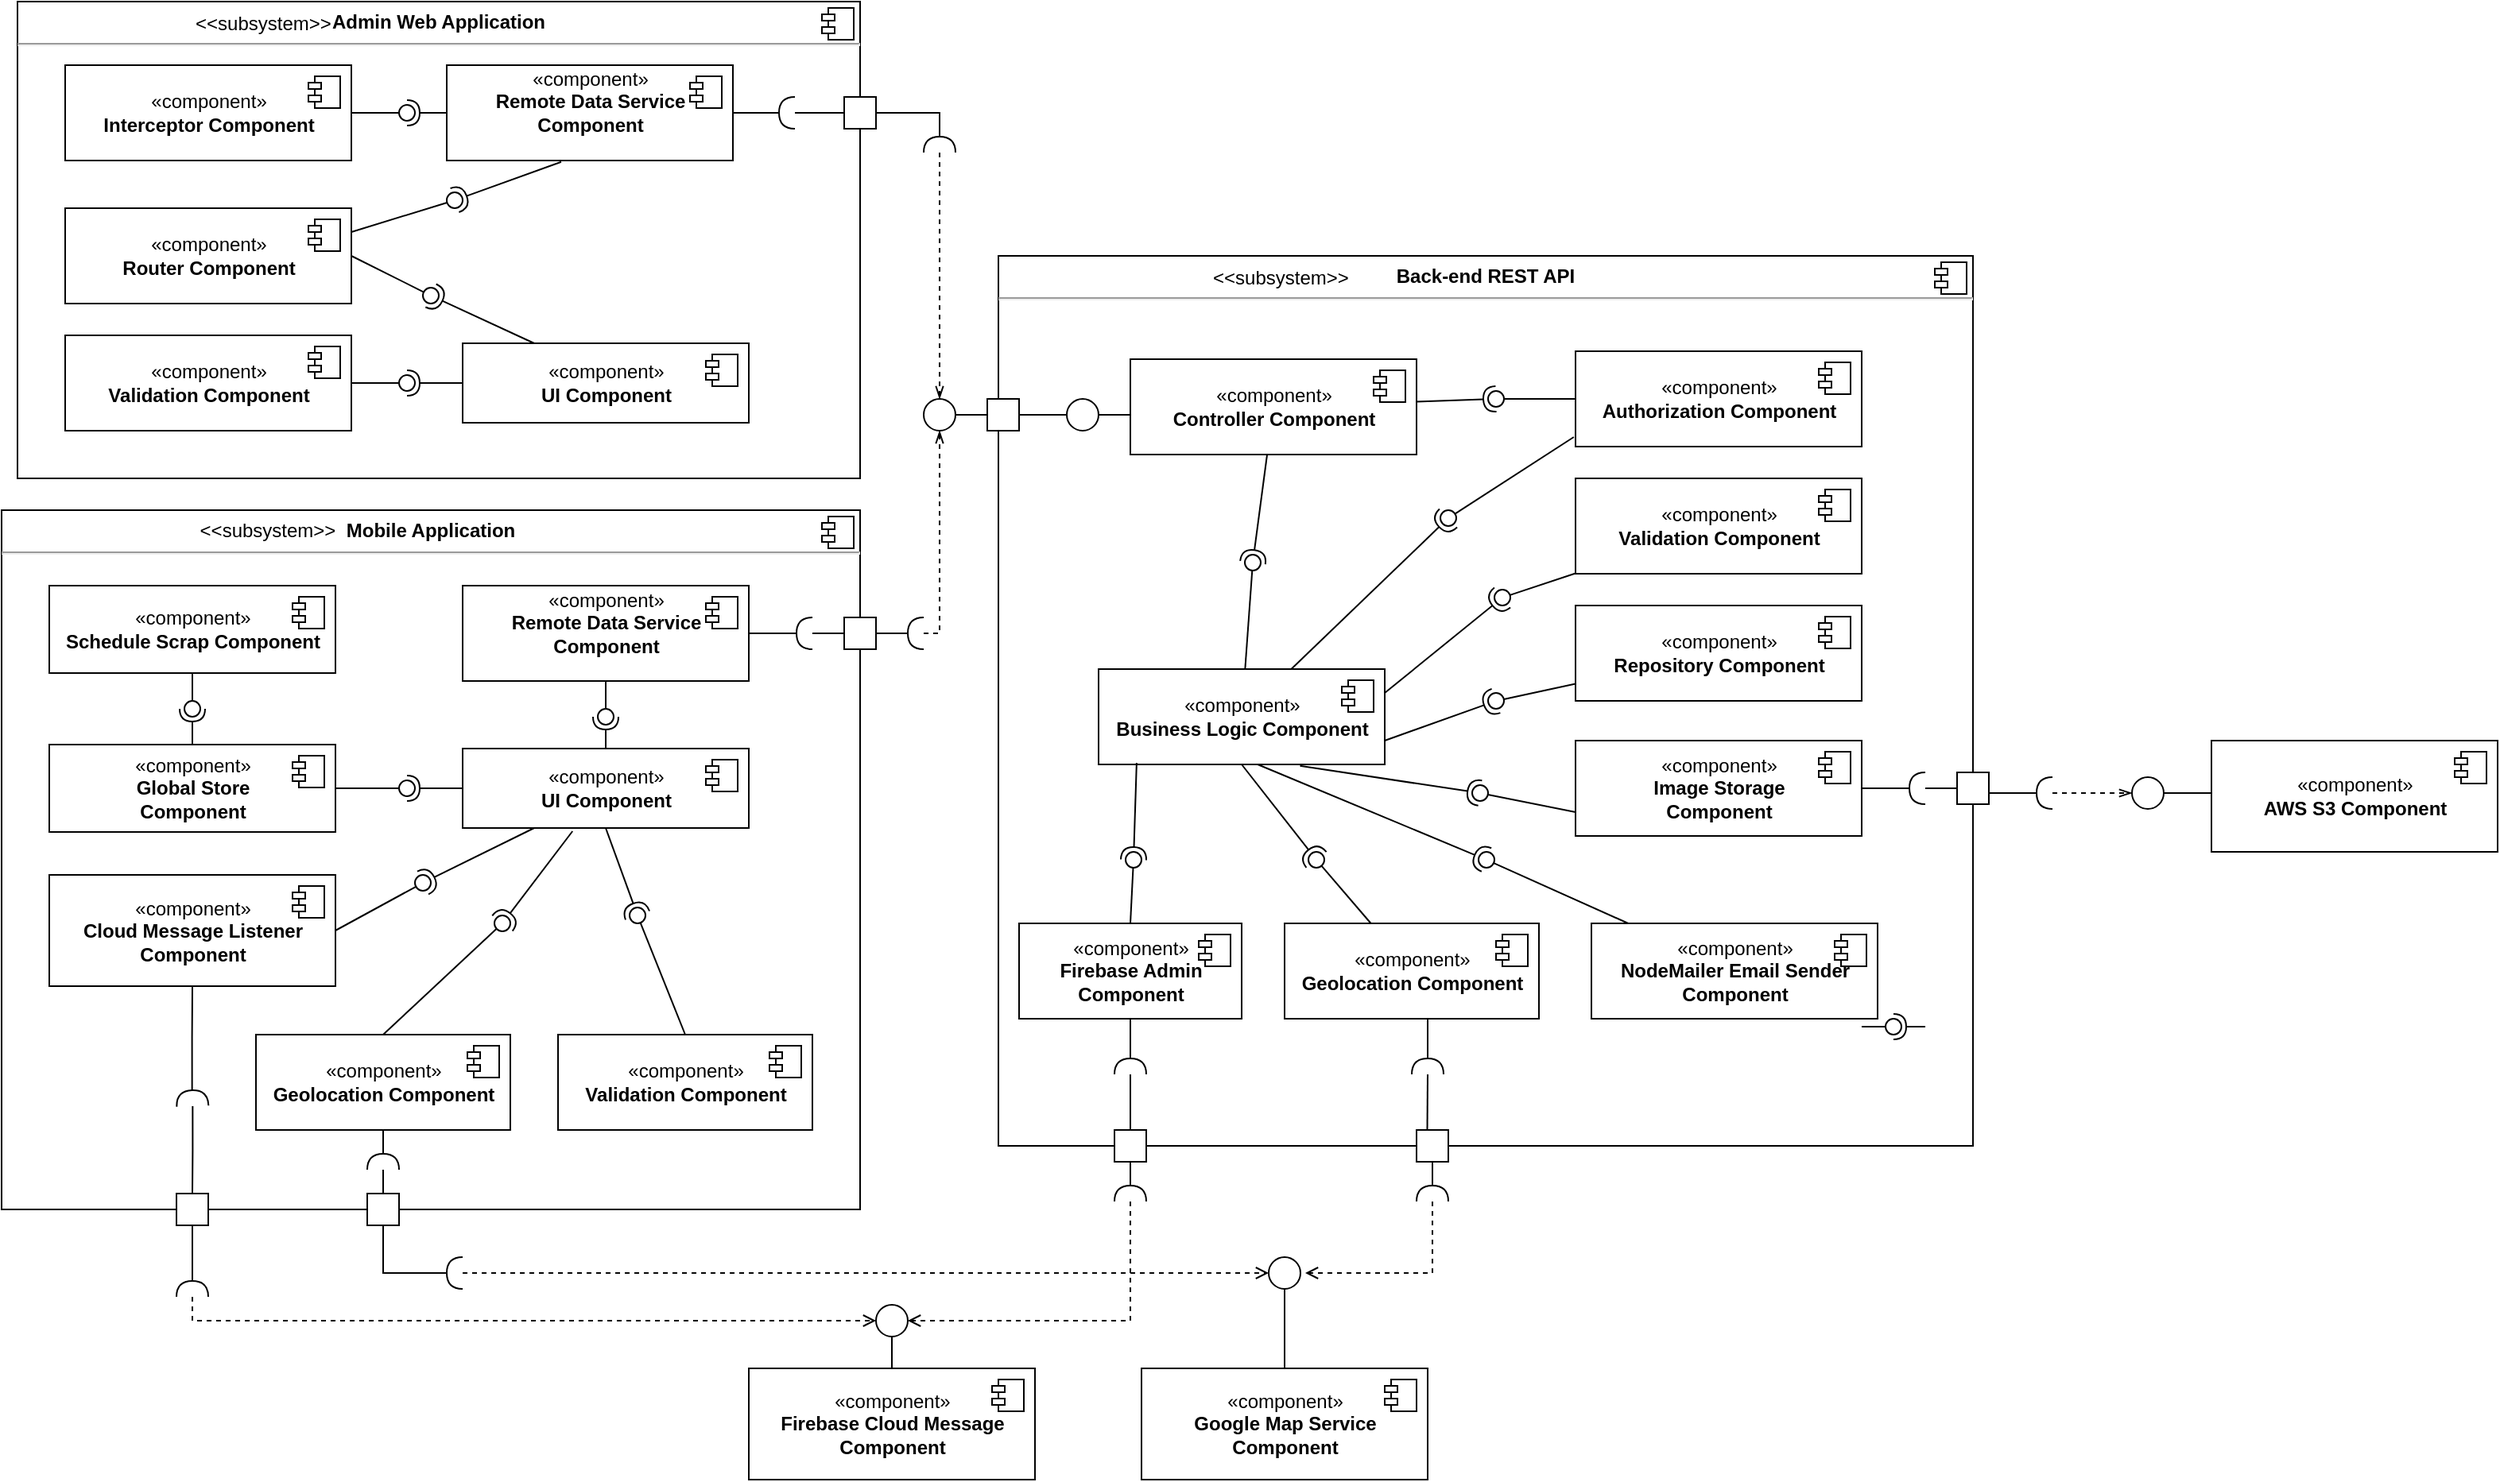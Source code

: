 <mxfile version="13.0.1" type="device"><diagram name="Page-1" id="e7e014a7-5840-1c2e-5031-d8a46d1fe8dd"><mxGraphModel dx="1038" dy="553" grid="1" gridSize="10" guides="1" tooltips="1" connect="1" arrows="1" fold="1" page="1" pageScale="1" pageWidth="1654" pageHeight="1169" background="#ffffff" math="0" shadow="0"><root><mxCell id="0"/><mxCell id="1" parent="0"/><mxCell id="vD7Bsv8tVk8NhOkw5Lju-210" value="&lt;p style=&quot;margin: 0px ; margin-top: 6px ; text-align: center&quot;&gt;&lt;b&gt;Back-end REST API&lt;/b&gt;&lt;br&gt;&lt;/p&gt;&lt;hr&gt;" style="align=left;overflow=fill;html=1;dropTarget=0;fillColor=#ffffff;gradientColor=none;" parent="1" vertex="1"><mxGeometry x="647" y="160" width="613" height="560" as="geometry"/></mxCell><mxCell id="vD7Bsv8tVk8NhOkw5Lju-211" value="" style="shape=component;jettyWidth=8;jettyHeight=4;" parent="vD7Bsv8tVk8NhOkw5Lju-210" vertex="1"><mxGeometry x="1" width="20" height="20" relative="1" as="geometry"><mxPoint x="-24" y="4" as="offset"/></mxGeometry></mxCell><mxCell id="66DuaU19Fk_zL078yMDg-50" value="&lt;p style=&quot;margin: 0px ; margin-top: 6px ; text-align: center&quot;&gt;&lt;b&gt;Mobile Application&lt;br&gt;&lt;/b&gt;&lt;/p&gt;&lt;hr&gt;&lt;p style=&quot;margin: 0px ; margin-left: 8px&quot;&gt;&lt;br&gt;&lt;/p&gt;" style="align=left;overflow=fill;html=1;dropTarget=0;" parent="1" vertex="1"><mxGeometry x="20" y="320" width="540" height="440" as="geometry"/></mxCell><mxCell id="66DuaU19Fk_zL078yMDg-51" value="" style="shape=component;jettyWidth=8;jettyHeight=4;" parent="66DuaU19Fk_zL078yMDg-50" vertex="1"><mxGeometry x="1" width="20" height="20" relative="1" as="geometry"><mxPoint x="-24" y="4" as="offset"/></mxGeometry></mxCell><mxCell id="66DuaU19Fk_zL078yMDg-58" value="&lt;p style=&quot;margin: 0px ; margin-top: 6px ; text-align: center&quot;&gt;&lt;b&gt;Admin Web Application&lt;/b&gt;&lt;br&gt;&lt;/p&gt;&lt;hr&gt;&lt;p style=&quot;margin: 0px ; margin-left: 8px&quot;&gt;&lt;br&gt;&lt;/p&gt;" style="align=left;overflow=fill;html=1;dropTarget=0;" parent="1" vertex="1"><mxGeometry x="30" width="530" height="300" as="geometry"/></mxCell><mxCell id="66DuaU19Fk_zL078yMDg-59" value="" style="shape=component;jettyWidth=8;jettyHeight=4;" parent="66DuaU19Fk_zL078yMDg-58" vertex="1"><mxGeometry x="1" width="20" height="20" relative="1" as="geometry"><mxPoint x="-24" y="4" as="offset"/></mxGeometry></mxCell><mxCell id="Nfz9Ye3wE-73OPTYJ1pj-76" style="edgeStyle=orthogonalEdgeStyle;rounded=0;orthogonalLoop=1;jettySize=auto;html=1;exitX=0.5;exitY=1;exitDx=0;exitDy=0;endArrow=none;endFill=0;" parent="1" edge="1"><mxGeometry relative="1" as="geometry"><mxPoint x="400" y="495" as="sourcePoint"/><mxPoint x="400" y="495" as="targetPoint"/></mxGeometry></mxCell><mxCell id="vD7Bsv8tVk8NhOkw5Lju-100" style="edgeStyle=orthogonalEdgeStyle;rounded=0;orthogonalLoop=1;jettySize=auto;html=1;exitX=1;exitY=0.5;exitDx=0;exitDy=0;entryX=1;entryY=0.5;entryDx=0;entryDy=0;entryPerimeter=0;startArrow=none;startFill=0;endArrow=none;endFill=0;" parent="1" source="vD7Bsv8tVk8NhOkw5Lju-1" target="vD7Bsv8tVk8NhOkw5Lju-99" edge="1"><mxGeometry relative="1" as="geometry"/></mxCell><mxCell id="vD7Bsv8tVk8NhOkw5Lju-1" value="«component»&lt;br&gt;&lt;div&gt;&lt;b&gt;Remote Data Service &lt;br&gt;&lt;/b&gt;&lt;/div&gt;&lt;div&gt;&lt;b&gt;Component&lt;/b&gt;&lt;/div&gt;&lt;div&gt;&lt;b&gt;&lt;br&gt;&lt;/b&gt;&lt;/div&gt;" style="html=1;dropTarget=0;" parent="1" vertex="1"><mxGeometry x="310" y="367.5" width="180" height="60" as="geometry"/></mxCell><mxCell id="vD7Bsv8tVk8NhOkw5Lju-2" value="" style="shape=component;jettyWidth=8;jettyHeight=4;" parent="vD7Bsv8tVk8NhOkw5Lju-1" vertex="1"><mxGeometry x="1" width="20" height="20" relative="1" as="geometry"><mxPoint x="-27" y="7" as="offset"/></mxGeometry></mxCell><mxCell id="vD7Bsv8tVk8NhOkw5Lju-3" value="«component»&lt;br&gt;&lt;b&gt;Validation Component&lt;br&gt;&lt;/b&gt;" style="html=1;dropTarget=0;" parent="1" vertex="1"><mxGeometry x="370" y="650" width="160" height="60" as="geometry"/></mxCell><mxCell id="vD7Bsv8tVk8NhOkw5Lju-4" value="" style="shape=component;jettyWidth=8;jettyHeight=4;" parent="vD7Bsv8tVk8NhOkw5Lju-3" vertex="1"><mxGeometry x="1" width="20" height="20" relative="1" as="geometry"><mxPoint x="-27" y="7" as="offset"/></mxGeometry></mxCell><mxCell id="vD7Bsv8tVk8NhOkw5Lju-5" value="«component»&lt;br&gt;&lt;b&gt;UI Component&lt;br&gt;&lt;/b&gt;" style="html=1;dropTarget=0;" parent="1" vertex="1"><mxGeometry x="310" y="470" width="180" height="50" as="geometry"/></mxCell><mxCell id="vD7Bsv8tVk8NhOkw5Lju-6" value="" style="shape=component;jettyWidth=8;jettyHeight=4;" parent="vD7Bsv8tVk8NhOkw5Lju-5" vertex="1"><mxGeometry x="1" width="20" height="20" relative="1" as="geometry"><mxPoint x="-27" y="7" as="offset"/></mxGeometry></mxCell><mxCell id="vD7Bsv8tVk8NhOkw5Lju-7" value="«component»&lt;br&gt;&lt;div&gt;&lt;b&gt;Google Map Service&lt;/b&gt;&lt;/div&gt;&lt;div&gt;&lt;b&gt;Component&lt;br&gt;&lt;/b&gt;&lt;/div&gt;" style="html=1;dropTarget=0;" parent="1" vertex="1"><mxGeometry x="737" y="860" width="180" height="70" as="geometry"/></mxCell><mxCell id="vD7Bsv8tVk8NhOkw5Lju-8" value="" style="shape=component;jettyWidth=8;jettyHeight=4;" parent="vD7Bsv8tVk8NhOkw5Lju-7" vertex="1"><mxGeometry x="1" width="20" height="20" relative="1" as="geometry"><mxPoint x="-27" y="7" as="offset"/></mxGeometry></mxCell><mxCell id="vD7Bsv8tVk8NhOkw5Lju-9" value="«component»&lt;br&gt;&lt;div&gt;&lt;b&gt;Firebase Cloud Message&lt;/b&gt;&lt;/div&gt;&lt;div&gt;&lt;b&gt;Component&lt;br&gt;&lt;/b&gt;&lt;/div&gt;" style="html=1;dropTarget=0;" parent="1" vertex="1"><mxGeometry x="490" y="860" width="180" height="70" as="geometry"/></mxCell><mxCell id="vD7Bsv8tVk8NhOkw5Lju-10" value="" style="shape=component;jettyWidth=8;jettyHeight=4;" parent="vD7Bsv8tVk8NhOkw5Lju-9" vertex="1"><mxGeometry x="1" width="20" height="20" relative="1" as="geometry"><mxPoint x="-27" y="7" as="offset"/></mxGeometry></mxCell><mxCell id="vD7Bsv8tVk8NhOkw5Lju-11" value="«component»&lt;br&gt;&lt;div&gt;&lt;b&gt;Schedule Scrap Component&lt;/b&gt;&lt;/div&gt;" style="html=1;dropTarget=0;" parent="1" vertex="1"><mxGeometry x="50" y="367.5" width="180" height="55" as="geometry"/></mxCell><mxCell id="vD7Bsv8tVk8NhOkw5Lju-12" value="" style="shape=component;jettyWidth=8;jettyHeight=4;" parent="vD7Bsv8tVk8NhOkw5Lju-11" vertex="1"><mxGeometry x="1" width="20" height="20" relative="1" as="geometry"><mxPoint x="-27" y="7" as="offset"/></mxGeometry></mxCell><mxCell id="vD7Bsv8tVk8NhOkw5Lju-13" value="«component»&lt;br&gt;&lt;b&gt;AWS S3 Component&lt;br&gt;&lt;/b&gt;" style="html=1;dropTarget=0;" parent="1" vertex="1"><mxGeometry x="1410" y="465" width="180" height="70" as="geometry"/></mxCell><mxCell id="vD7Bsv8tVk8NhOkw5Lju-14" value="" style="shape=component;jettyWidth=8;jettyHeight=4;" parent="vD7Bsv8tVk8NhOkw5Lju-13" vertex="1"><mxGeometry x="1" width="20" height="20" relative="1" as="geometry"><mxPoint x="-27" y="7" as="offset"/></mxGeometry></mxCell><mxCell id="vD7Bsv8tVk8NhOkw5Lju-15" value="«component»&lt;br&gt;&lt;div&gt;&lt;b&gt;Cloud Message Listener &lt;br&gt;&lt;/b&gt;&lt;/div&gt;&lt;div&gt;&lt;b&gt;Component&lt;br&gt;&lt;/b&gt;&lt;/div&gt;" style="html=1;dropTarget=0;" parent="1" vertex="1"><mxGeometry x="50" y="549.5" width="180" height="70" as="geometry"/></mxCell><mxCell id="vD7Bsv8tVk8NhOkw5Lju-16" value="" style="shape=component;jettyWidth=8;jettyHeight=4;" parent="vD7Bsv8tVk8NhOkw5Lju-15" vertex="1"><mxGeometry x="1" width="20" height="20" relative="1" as="geometry"><mxPoint x="-27" y="7" as="offset"/></mxGeometry></mxCell><mxCell id="vD7Bsv8tVk8NhOkw5Lju-17" value="«component»&lt;br&gt;&lt;div&gt;&lt;b&gt;UI Component&lt;/b&gt;&lt;/div&gt;" style="html=1;dropTarget=0;" parent="1" vertex="1"><mxGeometry x="310" y="215" width="180" height="50" as="geometry"/></mxCell><mxCell id="vD7Bsv8tVk8NhOkw5Lju-18" value="" style="shape=component;jettyWidth=8;jettyHeight=4;" parent="vD7Bsv8tVk8NhOkw5Lju-17" vertex="1"><mxGeometry x="1" width="20" height="20" relative="1" as="geometry"><mxPoint x="-27" y="7" as="offset"/></mxGeometry></mxCell><mxCell id="vD7Bsv8tVk8NhOkw5Lju-127" style="edgeStyle=orthogonalEdgeStyle;rounded=0;orthogonalLoop=1;jettySize=auto;html=1;exitX=1;exitY=0.5;exitDx=0;exitDy=0;entryX=1;entryY=0.5;entryDx=0;entryDy=0;entryPerimeter=0;startArrow=none;startFill=0;endArrow=none;endFill=0;" parent="1" source="vD7Bsv8tVk8NhOkw5Lju-19" target="vD7Bsv8tVk8NhOkw5Lju-122" edge="1"><mxGeometry relative="1" as="geometry"/></mxCell><mxCell id="vD7Bsv8tVk8NhOkw5Lju-19" value="«component»&lt;br&gt;&lt;div&gt;&lt;b&gt;Remote Data Service &lt;br&gt;&lt;/b&gt;&lt;/div&gt;&lt;div&gt;&lt;b&gt;Component&lt;/b&gt;&lt;/div&gt;&lt;div&gt;&lt;b&gt;&lt;br&gt;&lt;/b&gt;&lt;/div&gt;" style="html=1;dropTarget=0;" parent="1" vertex="1"><mxGeometry x="300" y="40" width="180" height="60" as="geometry"/></mxCell><mxCell id="vD7Bsv8tVk8NhOkw5Lju-20" value="" style="shape=component;jettyWidth=8;jettyHeight=4;" parent="vD7Bsv8tVk8NhOkw5Lju-19" vertex="1"><mxGeometry x="1" width="20" height="20" relative="1" as="geometry"><mxPoint x="-27" y="7" as="offset"/></mxGeometry></mxCell><mxCell id="vD7Bsv8tVk8NhOkw5Lju-21" value="«component»&lt;br&gt;&lt;b&gt;Validation Component&lt;br&gt;&lt;/b&gt;" style="html=1;dropTarget=0;" parent="1" vertex="1"><mxGeometry x="60" y="210" width="180" height="60" as="geometry"/></mxCell><mxCell id="vD7Bsv8tVk8NhOkw5Lju-22" value="" style="shape=component;jettyWidth=8;jettyHeight=4;" parent="vD7Bsv8tVk8NhOkw5Lju-21" vertex="1"><mxGeometry x="1" width="20" height="20" relative="1" as="geometry"><mxPoint x="-27" y="7" as="offset"/></mxGeometry></mxCell><mxCell id="vD7Bsv8tVk8NhOkw5Lju-23" value="«component»&lt;br&gt;&lt;b&gt;Validation Component&lt;br&gt;&lt;/b&gt;" style="html=1;dropTarget=0;" parent="1" vertex="1"><mxGeometry x="1010" y="300" width="180" height="60" as="geometry"/></mxCell><mxCell id="vD7Bsv8tVk8NhOkw5Lju-24" value="" style="shape=component;jettyWidth=8;jettyHeight=4;" parent="vD7Bsv8tVk8NhOkw5Lju-23" vertex="1"><mxGeometry x="1" width="20" height="20" relative="1" as="geometry"><mxPoint x="-27" y="7" as="offset"/></mxGeometry></mxCell><mxCell id="vD7Bsv8tVk8NhOkw5Lju-30" value="«component»&lt;br&gt;&lt;div&gt;&lt;b&gt;Authorization Component&lt;/b&gt;&lt;/div&gt;" style="html=1;dropTarget=0;" parent="1" vertex="1"><mxGeometry x="1010" y="220" width="180" height="60" as="geometry"/></mxCell><mxCell id="vD7Bsv8tVk8NhOkw5Lju-31" value="" style="shape=component;jettyWidth=8;jettyHeight=4;" parent="vD7Bsv8tVk8NhOkw5Lju-30" vertex="1"><mxGeometry x="1" width="20" height="20" relative="1" as="geometry"><mxPoint x="-27" y="7" as="offset"/></mxGeometry></mxCell><mxCell id="vD7Bsv8tVk8NhOkw5Lju-107" style="edgeStyle=orthogonalEdgeStyle;rounded=0;orthogonalLoop=1;jettySize=auto;html=1;exitX=0;exitY=0.5;exitDx=0;exitDy=0;entryX=1;entryY=0.5;entryDx=0;entryDy=0;startArrow=none;startFill=0;endArrow=none;endFill=0;" parent="1" source="vD7Bsv8tVk8NhOkw5Lju-32" target="vD7Bsv8tVk8NhOkw5Lju-103" edge="1"><mxGeometry relative="1" as="geometry"><Array as="points"><mxPoint x="730" y="260"/></Array></mxGeometry></mxCell><mxCell id="vD7Bsv8tVk8NhOkw5Lju-32" value="«component»&lt;br&gt;&lt;div&gt;&lt;b&gt;Controller Component&lt;br&gt;&lt;/b&gt;&lt;/div&gt;" style="html=1;dropTarget=0;" parent="1" vertex="1"><mxGeometry x="730" y="225" width="180" height="60" as="geometry"/></mxCell><mxCell id="vD7Bsv8tVk8NhOkw5Lju-33" value="" style="shape=component;jettyWidth=8;jettyHeight=4;" parent="vD7Bsv8tVk8NhOkw5Lju-32" vertex="1"><mxGeometry x="1" width="20" height="20" relative="1" as="geometry"><mxPoint x="-27" y="7" as="offset"/></mxGeometry></mxCell><mxCell id="vD7Bsv8tVk8NhOkw5Lju-34" value="«component»&lt;br&gt;&lt;div&gt;&lt;b&gt;Business Logic Component&lt;br&gt;&lt;/b&gt;&lt;/div&gt;" style="html=1;dropTarget=0;" parent="1" vertex="1"><mxGeometry x="710" y="420" width="180" height="60" as="geometry"/></mxCell><mxCell id="vD7Bsv8tVk8NhOkw5Lju-35" value="" style="shape=component;jettyWidth=8;jettyHeight=4;" parent="vD7Bsv8tVk8NhOkw5Lju-34" vertex="1"><mxGeometry x="1" width="20" height="20" relative="1" as="geometry"><mxPoint x="-27" y="7" as="offset"/></mxGeometry></mxCell><mxCell id="vD7Bsv8tVk8NhOkw5Lju-36" value="«component»&lt;br&gt;&lt;div&gt;&lt;b&gt;Repository Component&lt;br&gt;&lt;/b&gt;&lt;/div&gt;" style="html=1;dropTarget=0;" parent="1" vertex="1"><mxGeometry x="1010" y="380" width="180" height="60" as="geometry"/></mxCell><mxCell id="vD7Bsv8tVk8NhOkw5Lju-37" value="" style="shape=component;jettyWidth=8;jettyHeight=4;" parent="vD7Bsv8tVk8NhOkw5Lju-36" vertex="1"><mxGeometry x="1" width="20" height="20" relative="1" as="geometry"><mxPoint x="-27" y="7" as="offset"/></mxGeometry></mxCell><mxCell id="vD7Bsv8tVk8NhOkw5Lju-38" value="&lt;div&gt;«component»&lt;b&gt;&lt;br&gt;&lt;/b&gt;&lt;/div&gt;&lt;div&gt;&lt;b&gt;Global Store &lt;br&gt;&lt;/b&gt;&lt;/div&gt;&lt;div&gt;&lt;b&gt;Component&lt;/b&gt;&lt;/div&gt;" style="html=1;dropTarget=0;" parent="1" vertex="1"><mxGeometry x="50" y="467.5" width="180" height="55" as="geometry"/></mxCell><mxCell id="vD7Bsv8tVk8NhOkw5Lju-39" value="" style="shape=component;jettyWidth=8;jettyHeight=4;" parent="vD7Bsv8tVk8NhOkw5Lju-38" vertex="1"><mxGeometry x="1" width="20" height="20" relative="1" as="geometry"><mxPoint x="-27" y="7" as="offset"/></mxGeometry></mxCell><mxCell id="vD7Bsv8tVk8NhOkw5Lju-40" value="«component»&lt;br&gt;&lt;div&gt;&lt;b&gt;Router Component&lt;/b&gt;&lt;/div&gt;" style="html=1;dropTarget=0;" parent="1" vertex="1"><mxGeometry x="60" y="130" width="180" height="60" as="geometry"/></mxCell><mxCell id="vD7Bsv8tVk8NhOkw5Lju-41" value="" style="shape=component;jettyWidth=8;jettyHeight=4;" parent="vD7Bsv8tVk8NhOkw5Lju-40" vertex="1"><mxGeometry x="1" width="20" height="20" relative="1" as="geometry"><mxPoint x="-27" y="7" as="offset"/></mxGeometry></mxCell><mxCell id="vD7Bsv8tVk8NhOkw5Lju-42" value="«component»&lt;br&gt;&lt;div&gt;&lt;b&gt;Interceptor Component&lt;/b&gt;&lt;/div&gt;" style="html=1;dropTarget=0;" parent="1" vertex="1"><mxGeometry x="60" y="40" width="180" height="60" as="geometry"/></mxCell><mxCell id="vD7Bsv8tVk8NhOkw5Lju-43" value="" style="shape=component;jettyWidth=8;jettyHeight=4;" parent="vD7Bsv8tVk8NhOkw5Lju-42" vertex="1"><mxGeometry x="1" width="20" height="20" relative="1" as="geometry"><mxPoint x="-27" y="7" as="offset"/></mxGeometry></mxCell><mxCell id="vD7Bsv8tVk8NhOkw5Lju-44" value="" style="rounded=0;orthogonalLoop=1;jettySize=auto;html=1;endArrow=none;endFill=0;exitX=0.5;exitY=0;exitDx=0;exitDy=0;" parent="1" source="vD7Bsv8tVk8NhOkw5Lju-3" target="vD7Bsv8tVk8NhOkw5Lju-46" edge="1"><mxGeometry relative="1" as="geometry"><mxPoint x="300" y="445" as="sourcePoint"/></mxGeometry></mxCell><mxCell id="vD7Bsv8tVk8NhOkw5Lju-45" value="" style="rounded=0;orthogonalLoop=1;jettySize=auto;html=1;endArrow=halfCircle;endFill=0;entryX=0.5;entryY=0.5;entryDx=0;entryDy=0;endSize=6;strokeWidth=1;exitX=0.5;exitY=1;exitDx=0;exitDy=0;" parent="1" source="vD7Bsv8tVk8NhOkw5Lju-5" target="vD7Bsv8tVk8NhOkw5Lju-46" edge="1"><mxGeometry relative="1" as="geometry"><mxPoint x="340" y="445" as="sourcePoint"/><Array as="points"/></mxGeometry></mxCell><mxCell id="vD7Bsv8tVk8NhOkw5Lju-46" value="" style="ellipse;whiteSpace=wrap;html=1;fontFamily=Helvetica;fontSize=12;fontColor=#000000;align=center;strokeColor=#000000;fillColor=#ffffff;points=[];aspect=fixed;resizable=0;" parent="1" vertex="1"><mxGeometry x="415" y="570" width="10" height="10" as="geometry"/></mxCell><mxCell id="vD7Bsv8tVk8NhOkw5Lju-48" value="" style="rounded=0;orthogonalLoop=1;jettySize=auto;html=1;endArrow=none;endFill=0;exitX=0.5;exitY=1;exitDx=0;exitDy=0;" parent="1" source="vD7Bsv8tVk8NhOkw5Lju-11" target="vD7Bsv8tVk8NhOkw5Lju-50" edge="1"><mxGeometry relative="1" as="geometry"><mxPoint x="300" y="465" as="sourcePoint"/></mxGeometry></mxCell><mxCell id="vD7Bsv8tVk8NhOkw5Lju-49" value="" style="rounded=0;orthogonalLoop=1;jettySize=auto;html=1;endArrow=halfCircle;endFill=0;entryX=0.5;entryY=0.5;entryDx=0;entryDy=0;endSize=6;strokeWidth=1;exitX=0.5;exitY=0;exitDx=0;exitDy=0;" parent="1" source="vD7Bsv8tVk8NhOkw5Lju-38" target="vD7Bsv8tVk8NhOkw5Lju-50" edge="1"><mxGeometry relative="1" as="geometry"><mxPoint x="340" y="465" as="sourcePoint"/></mxGeometry></mxCell><mxCell id="vD7Bsv8tVk8NhOkw5Lju-50" value="" style="ellipse;whiteSpace=wrap;html=1;fontFamily=Helvetica;fontSize=12;fontColor=#000000;align=center;strokeColor=#000000;fillColor=#ffffff;points=[];aspect=fixed;resizable=0;" parent="1" vertex="1"><mxGeometry x="135" y="440" width="10" height="10" as="geometry"/></mxCell><mxCell id="vD7Bsv8tVk8NhOkw5Lju-51" value="" style="rounded=0;orthogonalLoop=1;jettySize=auto;html=1;endArrow=none;endFill=0;exitX=1;exitY=0.5;exitDx=0;exitDy=0;" parent="1" source="vD7Bsv8tVk8NhOkw5Lju-38" target="vD7Bsv8tVk8NhOkw5Lju-53" edge="1"><mxGeometry relative="1" as="geometry"><mxPoint x="300" y="465" as="sourcePoint"/></mxGeometry></mxCell><mxCell id="vD7Bsv8tVk8NhOkw5Lju-52" value="" style="rounded=0;orthogonalLoop=1;jettySize=auto;html=1;endArrow=halfCircle;endFill=0;entryX=0.5;entryY=0.5;entryDx=0;entryDy=0;endSize=6;strokeWidth=1;exitX=0;exitY=0.5;exitDx=0;exitDy=0;" parent="1" source="vD7Bsv8tVk8NhOkw5Lju-5" target="vD7Bsv8tVk8NhOkw5Lju-53" edge="1"><mxGeometry relative="1" as="geometry"><mxPoint x="340" y="465" as="sourcePoint"/></mxGeometry></mxCell><mxCell id="vD7Bsv8tVk8NhOkw5Lju-53" value="" style="ellipse;whiteSpace=wrap;html=1;fontFamily=Helvetica;fontSize=12;fontColor=#000000;align=center;strokeColor=#000000;fillColor=#ffffff;points=[];aspect=fixed;resizable=0;" parent="1" vertex="1"><mxGeometry x="270" y="490" width="10" height="10" as="geometry"/></mxCell><mxCell id="vD7Bsv8tVk8NhOkw5Lju-54" value="" style="rounded=0;orthogonalLoop=1;jettySize=auto;html=1;endArrow=none;endFill=0;exitX=1;exitY=0.5;exitDx=0;exitDy=0;" parent="1" source="vD7Bsv8tVk8NhOkw5Lju-15" target="vD7Bsv8tVk8NhOkw5Lju-56" edge="1"><mxGeometry relative="1" as="geometry"><mxPoint x="300" y="465" as="sourcePoint"/></mxGeometry></mxCell><mxCell id="vD7Bsv8tVk8NhOkw5Lju-55" value="" style="rounded=0;orthogonalLoop=1;jettySize=auto;html=1;endArrow=halfCircle;endFill=0;entryX=0.5;entryY=0.5;entryDx=0;entryDy=0;endSize=6;strokeWidth=1;exitX=0.25;exitY=1;exitDx=0;exitDy=0;" parent="1" source="vD7Bsv8tVk8NhOkw5Lju-5" target="vD7Bsv8tVk8NhOkw5Lju-56" edge="1"><mxGeometry relative="1" as="geometry"><mxPoint x="340" y="465" as="sourcePoint"/></mxGeometry></mxCell><mxCell id="vD7Bsv8tVk8NhOkw5Lju-56" value="" style="ellipse;whiteSpace=wrap;html=1;fontFamily=Helvetica;fontSize=12;fontColor=#000000;align=center;strokeColor=#000000;fillColor=#ffffff;points=[];aspect=fixed;resizable=0;" parent="1" vertex="1"><mxGeometry x="280" y="549.5" width="10" height="10" as="geometry"/></mxCell><mxCell id="vD7Bsv8tVk8NhOkw5Lju-57" value="" style="rounded=0;orthogonalLoop=1;jettySize=auto;html=1;endArrow=none;endFill=0;exitX=0.5;exitY=1;exitDx=0;exitDy=0;" parent="1" source="vD7Bsv8tVk8NhOkw5Lju-1" target="vD7Bsv8tVk8NhOkw5Lju-59" edge="1"><mxGeometry relative="1" as="geometry"><mxPoint x="300" y="465" as="sourcePoint"/></mxGeometry></mxCell><mxCell id="vD7Bsv8tVk8NhOkw5Lju-58" value="" style="rounded=0;orthogonalLoop=1;jettySize=auto;html=1;endArrow=halfCircle;endFill=0;entryX=0.5;entryY=0.5;entryDx=0;entryDy=0;endSize=6;strokeWidth=1;" parent="1" source="vD7Bsv8tVk8NhOkw5Lju-5" target="vD7Bsv8tVk8NhOkw5Lju-59" edge="1"><mxGeometry relative="1" as="geometry"><mxPoint x="340" y="465" as="sourcePoint"/></mxGeometry></mxCell><mxCell id="vD7Bsv8tVk8NhOkw5Lju-59" value="" style="ellipse;whiteSpace=wrap;html=1;fontFamily=Helvetica;fontSize=12;fontColor=#000000;align=center;strokeColor=#000000;fillColor=#ffffff;points=[];aspect=fixed;resizable=0;" parent="1" vertex="1"><mxGeometry x="395" y="445" width="10" height="10" as="geometry"/></mxCell><mxCell id="vD7Bsv8tVk8NhOkw5Lju-61" style="edgeStyle=orthogonalEdgeStyle;rounded=0;orthogonalLoop=1;jettySize=auto;html=1;exitX=1;exitY=0.5;exitDx=0;exitDy=0;exitPerimeter=0;startArrow=none;startFill=0;endArrow=none;endFill=0;" parent="1" source="vD7Bsv8tVk8NhOkw5Lju-60" target="vD7Bsv8tVk8NhOkw5Lju-15" edge="1"><mxGeometry relative="1" as="geometry"/></mxCell><mxCell id="vD7Bsv8tVk8NhOkw5Lju-87" style="edgeStyle=orthogonalEdgeStyle;rounded=0;orthogonalLoop=1;jettySize=auto;html=1;exitX=0;exitY=0.5;exitDx=0;exitDy=0;exitPerimeter=0;entryX=0.5;entryY=0;entryDx=0;entryDy=0;startArrow=none;startFill=0;endArrow=none;endFill=0;" parent="1" source="vD7Bsv8tVk8NhOkw5Lju-60" target="vD7Bsv8tVk8NhOkw5Lju-62" edge="1"><mxGeometry relative="1" as="geometry"/></mxCell><mxCell id="vD7Bsv8tVk8NhOkw5Lju-60" value="" style="shape=requiredInterface;html=1;verticalLabelPosition=bottom;rotation=-92;" parent="1" vertex="1"><mxGeometry x="135" y="680" width="10" height="20" as="geometry"/></mxCell><mxCell id="vD7Bsv8tVk8NhOkw5Lju-69" style="edgeStyle=orthogonalEdgeStyle;rounded=0;orthogonalLoop=1;jettySize=auto;html=1;exitX=0.5;exitY=1;exitDx=0;exitDy=0;entryX=1;entryY=0.5;entryDx=0;entryDy=0;entryPerimeter=0;startArrow=none;startFill=0;endArrow=none;endFill=0;" parent="1" source="vD7Bsv8tVk8NhOkw5Lju-62" target="vD7Bsv8tVk8NhOkw5Lju-65" edge="1"><mxGeometry relative="1" as="geometry"/></mxCell><mxCell id="vD7Bsv8tVk8NhOkw5Lju-62" value="" style="rounded=0;whiteSpace=wrap;html=1;" parent="1" vertex="1"><mxGeometry x="130" y="750" width="20" height="20" as="geometry"/></mxCell><mxCell id="vD7Bsv8tVk8NhOkw5Lju-79" style="edgeStyle=orthogonalEdgeStyle;orthogonalLoop=1;jettySize=auto;html=1;exitX=0;exitY=0.5;exitDx=0;exitDy=0;exitPerimeter=0;entryX=0;entryY=0.5;entryDx=0;entryDy=0;startArrow=none;startFill=0;endArrow=open;endFill=0;dashed=1;rounded=0;" parent="1" source="vD7Bsv8tVk8NhOkw5Lju-65" target="vD7Bsv8tVk8NhOkw5Lju-68" edge="1"><mxGeometry relative="1" as="geometry"><Array as="points"><mxPoint x="140" y="830"/><mxPoint x="570" y="830"/></Array></mxGeometry></mxCell><mxCell id="vD7Bsv8tVk8NhOkw5Lju-65" value="" style="shape=requiredInterface;html=1;verticalLabelPosition=bottom;rotation=-90;" parent="1" vertex="1"><mxGeometry x="135" y="800" width="10" height="20" as="geometry"/></mxCell><mxCell id="vD7Bsv8tVk8NhOkw5Lju-75" style="edgeStyle=orthogonalEdgeStyle;rounded=0;orthogonalLoop=1;jettySize=auto;html=1;exitX=0.5;exitY=1;exitDx=0;exitDy=0;entryX=0.5;entryY=0;entryDx=0;entryDy=0;startArrow=none;startFill=0;endArrow=none;endFill=0;" parent="1" source="vD7Bsv8tVk8NhOkw5Lju-68" target="vD7Bsv8tVk8NhOkw5Lju-9" edge="1"><mxGeometry relative="1" as="geometry"/></mxCell><mxCell id="vD7Bsv8tVk8NhOkw5Lju-68" value="" style="ellipse;whiteSpace=wrap;html=1;aspect=fixed;" parent="1" vertex="1"><mxGeometry x="570" y="820" width="20" height="20" as="geometry"/></mxCell><mxCell id="vD7Bsv8tVk8NhOkw5Lju-76" style="edgeStyle=orthogonalEdgeStyle;rounded=0;orthogonalLoop=1;jettySize=auto;html=1;exitX=0.5;exitY=1;exitDx=0;exitDy=0;entryX=0.5;entryY=0;entryDx=0;entryDy=0;startArrow=none;startFill=0;endArrow=none;endFill=0;" parent="1" source="vD7Bsv8tVk8NhOkw5Lju-73" target="vD7Bsv8tVk8NhOkw5Lju-7" edge="1"><mxGeometry relative="1" as="geometry"/></mxCell><mxCell id="vD7Bsv8tVk8NhOkw5Lju-73" value="" style="ellipse;whiteSpace=wrap;html=1;aspect=fixed;" parent="1" vertex="1"><mxGeometry x="817" y="790" width="20" height="20" as="geometry"/></mxCell><mxCell id="si6ziJMweYchhClj-BRI-12" style="edgeStyle=orthogonalEdgeStyle;rounded=0;orthogonalLoop=1;jettySize=auto;html=1;exitX=1;exitY=0.5;exitDx=0;exitDy=0;entryX=0;entryY=0.5;entryDx=0;entryDy=0;endArrow=none;endFill=0;" parent="1" source="vD7Bsv8tVk8NhOkw5Lju-74" target="vD7Bsv8tVk8NhOkw5Lju-13" edge="1"><mxGeometry relative="1" as="geometry"/></mxCell><mxCell id="vD7Bsv8tVk8NhOkw5Lju-74" value="" style="ellipse;whiteSpace=wrap;html=1;aspect=fixed;" parent="1" vertex="1"><mxGeometry x="1360" y="488" width="20" height="20" as="geometry"/></mxCell><mxCell id="vD7Bsv8tVk8NhOkw5Lju-94" style="edgeStyle=orthogonalEdgeStyle;rounded=0;orthogonalLoop=1;jettySize=auto;html=1;exitX=0.5;exitY=1;exitDx=0;exitDy=0;entryX=1;entryY=0.5;entryDx=0;entryDy=0;entryPerimeter=0;startArrow=none;startFill=0;endArrow=none;endFill=0;" parent="1" source="vD7Bsv8tVk8NhOkw5Lju-82" target="vD7Bsv8tVk8NhOkw5Lju-91" edge="1"><mxGeometry relative="1" as="geometry"/></mxCell><mxCell id="vD7Bsv8tVk8NhOkw5Lju-82" value="«component»&lt;br&gt;&lt;b&gt;Geolocation Component&lt;br&gt;&lt;/b&gt;" style="html=1;dropTarget=0;" parent="1" vertex="1"><mxGeometry x="180" y="650" width="160" height="60" as="geometry"/></mxCell><mxCell id="vD7Bsv8tVk8NhOkw5Lju-83" value="" style="shape=component;jettyWidth=8;jettyHeight=4;" parent="vD7Bsv8tVk8NhOkw5Lju-82" vertex="1"><mxGeometry x="1" width="20" height="20" relative="1" as="geometry"><mxPoint x="-27" y="7" as="offset"/></mxGeometry></mxCell><mxCell id="vD7Bsv8tVk8NhOkw5Lju-84" value="" style="rounded=0;orthogonalLoop=1;jettySize=auto;html=1;endArrow=none;endFill=0;exitX=0.5;exitY=0;exitDx=0;exitDy=0;" parent="1" source="vD7Bsv8tVk8NhOkw5Lju-82" target="vD7Bsv8tVk8NhOkw5Lju-86" edge="1"><mxGeometry relative="1" as="geometry"><mxPoint x="440" y="515" as="sourcePoint"/></mxGeometry></mxCell><mxCell id="vD7Bsv8tVk8NhOkw5Lju-85" value="" style="rounded=0;orthogonalLoop=1;jettySize=auto;html=1;endArrow=halfCircle;endFill=0;entryX=0.5;entryY=0.5;entryDx=0;entryDy=0;endSize=6;strokeWidth=1;exitX=0.384;exitY=1.04;exitDx=0;exitDy=0;exitPerimeter=0;" parent="1" source="vD7Bsv8tVk8NhOkw5Lju-5" target="vD7Bsv8tVk8NhOkw5Lju-86" edge="1"><mxGeometry relative="1" as="geometry"><mxPoint x="480" y="515" as="sourcePoint"/></mxGeometry></mxCell><mxCell id="vD7Bsv8tVk8NhOkw5Lju-86" value="" style="ellipse;whiteSpace=wrap;html=1;fontFamily=Helvetica;fontSize=12;fontColor=#000000;align=center;strokeColor=#000000;fillColor=#ffffff;points=[];aspect=fixed;resizable=0;" parent="1" vertex="1"><mxGeometry x="330" y="575" width="10" height="10" as="geometry"/></mxCell><mxCell id="vD7Bsv8tVk8NhOkw5Lju-96" style="edgeStyle=orthogonalEdgeStyle;rounded=0;orthogonalLoop=1;jettySize=auto;html=1;exitX=0.5;exitY=1;exitDx=0;exitDy=0;entryX=1;entryY=0.5;entryDx=0;entryDy=0;entryPerimeter=0;startArrow=none;startFill=0;endArrow=none;endFill=0;" parent="1" source="vD7Bsv8tVk8NhOkw5Lju-88" target="vD7Bsv8tVk8NhOkw5Lju-92" edge="1"><mxGeometry relative="1" as="geometry"><Array as="points"><mxPoint x="260" y="800"/></Array></mxGeometry></mxCell><mxCell id="vD7Bsv8tVk8NhOkw5Lju-88" value="" style="rounded=0;whiteSpace=wrap;html=1;" parent="1" vertex="1"><mxGeometry x="250" y="750" width="20" height="20" as="geometry"/></mxCell><mxCell id="vD7Bsv8tVk8NhOkw5Lju-95" style="edgeStyle=orthogonalEdgeStyle;rounded=0;orthogonalLoop=1;jettySize=auto;html=1;exitX=0;exitY=0.5;exitDx=0;exitDy=0;exitPerimeter=0;entryX=0.5;entryY=0;entryDx=0;entryDy=0;startArrow=none;startFill=0;endArrow=none;endFill=0;" parent="1" source="vD7Bsv8tVk8NhOkw5Lju-91" target="vD7Bsv8tVk8NhOkw5Lju-88" edge="1"><mxGeometry relative="1" as="geometry"/></mxCell><mxCell id="vD7Bsv8tVk8NhOkw5Lju-91" value="" style="shape=requiredInterface;html=1;verticalLabelPosition=bottom;rotation=-90;" parent="1" vertex="1"><mxGeometry x="255" y="720" width="10" height="20" as="geometry"/></mxCell><mxCell id="vD7Bsv8tVk8NhOkw5Lju-97" style="edgeStyle=orthogonalEdgeStyle;rounded=0;orthogonalLoop=1;jettySize=auto;html=1;exitX=0;exitY=0.5;exitDx=0;exitDy=0;exitPerimeter=0;entryX=0;entryY=0.5;entryDx=0;entryDy=0;startArrow=none;startFill=0;endArrow=open;endFill=0;dashed=1;" parent="1" source="vD7Bsv8tVk8NhOkw5Lju-92" target="vD7Bsv8tVk8NhOkw5Lju-73" edge="1"><mxGeometry relative="1" as="geometry"/></mxCell><mxCell id="vD7Bsv8tVk8NhOkw5Lju-92" value="" style="shape=requiredInterface;html=1;verticalLabelPosition=bottom;rotation=-180;" parent="1" vertex="1"><mxGeometry x="300" y="790" width="10" height="20" as="geometry"/></mxCell><mxCell id="vD7Bsv8tVk8NhOkw5Lju-106" style="edgeStyle=orthogonalEdgeStyle;rounded=0;orthogonalLoop=1;jettySize=auto;html=1;exitX=1;exitY=0.5;exitDx=0;exitDy=0;entryX=1;entryY=0.5;entryDx=0;entryDy=0;entryPerimeter=0;startArrow=none;startFill=0;endArrow=none;endFill=0;" parent="1" source="vD7Bsv8tVk8NhOkw5Lju-98" target="vD7Bsv8tVk8NhOkw5Lju-105" edge="1"><mxGeometry relative="1" as="geometry"/></mxCell><mxCell id="vD7Bsv8tVk8NhOkw5Lju-98" value="" style="rounded=0;whiteSpace=wrap;html=1;" parent="1" vertex="1"><mxGeometry x="550" y="387.5" width="20" height="20" as="geometry"/></mxCell><mxCell id="vD7Bsv8tVk8NhOkw5Lju-101" style="edgeStyle=orthogonalEdgeStyle;rounded=0;orthogonalLoop=1;jettySize=auto;html=1;exitX=0;exitY=0.5;exitDx=0;exitDy=0;exitPerimeter=0;entryX=0;entryY=0.5;entryDx=0;entryDy=0;startArrow=none;startFill=0;endArrow=none;endFill=0;" parent="1" source="vD7Bsv8tVk8NhOkw5Lju-99" target="vD7Bsv8tVk8NhOkw5Lju-98" edge="1"><mxGeometry relative="1" as="geometry"/></mxCell><mxCell id="vD7Bsv8tVk8NhOkw5Lju-99" value="" style="shape=requiredInterface;html=1;verticalLabelPosition=bottom;rotation=-180;" parent="1" vertex="1"><mxGeometry x="520" y="387.5" width="10" height="20" as="geometry"/></mxCell><mxCell id="vD7Bsv8tVk8NhOkw5Lju-109" style="edgeStyle=orthogonalEdgeStyle;rounded=0;orthogonalLoop=1;jettySize=auto;html=1;exitX=0;exitY=0.5;exitDx=0;exitDy=0;entryX=1;entryY=0.5;entryDx=0;entryDy=0;startArrow=none;startFill=0;endArrow=none;endFill=0;" parent="1" source="vD7Bsv8tVk8NhOkw5Lju-102" target="vD7Bsv8tVk8NhOkw5Lju-104" edge="1"><mxGeometry relative="1" as="geometry"/></mxCell><mxCell id="vD7Bsv8tVk8NhOkw5Lju-102" value="" style="rounded=0;whiteSpace=wrap;html=1;" parent="1" vertex="1"><mxGeometry x="640" y="250" width="20" height="20" as="geometry"/></mxCell><mxCell id="vD7Bsv8tVk8NhOkw5Lju-108" style="edgeStyle=orthogonalEdgeStyle;rounded=0;orthogonalLoop=1;jettySize=auto;html=1;exitX=0;exitY=1;exitDx=0;exitDy=0;entryX=1;entryY=0.5;entryDx=0;entryDy=0;startArrow=none;startFill=0;endArrow=none;endFill=0;" parent="1" source="vD7Bsv8tVk8NhOkw5Lju-103" target="vD7Bsv8tVk8NhOkw5Lju-102" edge="1"><mxGeometry relative="1" as="geometry"><Array as="points"><mxPoint x="693" y="260"/></Array></mxGeometry></mxCell><mxCell id="vD7Bsv8tVk8NhOkw5Lju-103" value="" style="ellipse;whiteSpace=wrap;html=1;aspect=fixed;" parent="1" vertex="1"><mxGeometry x="690" y="250" width="20" height="20" as="geometry"/></mxCell><mxCell id="vD7Bsv8tVk8NhOkw5Lju-104" value="" style="ellipse;whiteSpace=wrap;html=1;aspect=fixed;" parent="1" vertex="1"><mxGeometry x="600" y="250" width="20" height="20" as="geometry"/></mxCell><mxCell id="vD7Bsv8tVk8NhOkw5Lju-119" style="edgeStyle=orthogonalEdgeStyle;rounded=0;orthogonalLoop=1;jettySize=auto;html=1;exitX=0;exitY=0.5;exitDx=0;exitDy=0;exitPerimeter=0;entryX=0.5;entryY=1;entryDx=0;entryDy=0;dashed=1;startArrow=none;startFill=0;endArrow=openThin;endFill=0;" parent="1" source="vD7Bsv8tVk8NhOkw5Lju-105" target="vD7Bsv8tVk8NhOkw5Lju-104" edge="1"><mxGeometry relative="1" as="geometry"><Array as="points"><mxPoint x="610" y="397"/></Array></mxGeometry></mxCell><mxCell id="vD7Bsv8tVk8NhOkw5Lju-105" value="" style="shape=requiredInterface;html=1;verticalLabelPosition=bottom;rotation=-180;" parent="1" vertex="1"><mxGeometry x="590" y="387.5" width="10" height="20" as="geometry"/></mxCell><mxCell id="si6ziJMweYchhClj-BRI-10" style="edgeStyle=orthogonalEdgeStyle;rounded=0;orthogonalLoop=1;jettySize=auto;html=1;entryX=1;entryY=0.5;entryDx=0;entryDy=0;entryPerimeter=0;endArrow=none;endFill=0;" parent="1" source="vD7Bsv8tVk8NhOkw5Lju-120" target="vD7Bsv8tVk8NhOkw5Lju-121" edge="1"><mxGeometry relative="1" as="geometry"><Array as="points"><mxPoint x="610" y="70"/></Array></mxGeometry></mxCell><mxCell id="vD7Bsv8tVk8NhOkw5Lju-120" value="" style="rounded=0;whiteSpace=wrap;html=1;" parent="1" vertex="1"><mxGeometry x="550" y="60" width="20" height="20" as="geometry"/></mxCell><mxCell id="si6ziJMweYchhClj-BRI-11" style="edgeStyle=orthogonalEdgeStyle;rounded=0;orthogonalLoop=1;jettySize=auto;html=1;exitX=0;exitY=0.5;exitDx=0;exitDy=0;exitPerimeter=0;entryX=0.5;entryY=0;entryDx=0;entryDy=0;endArrow=openThin;endFill=0;dashed=1;" parent="1" source="vD7Bsv8tVk8NhOkw5Lju-121" target="vD7Bsv8tVk8NhOkw5Lju-104" edge="1"><mxGeometry relative="1" as="geometry"/></mxCell><mxCell id="vD7Bsv8tVk8NhOkw5Lju-121" value="" style="shape=requiredInterface;html=1;verticalLabelPosition=bottom;rotation=-90;" parent="1" vertex="1"><mxGeometry x="605" y="80" width="10" height="20" as="geometry"/></mxCell><mxCell id="vD7Bsv8tVk8NhOkw5Lju-128" style="edgeStyle=orthogonalEdgeStyle;rounded=0;orthogonalLoop=1;jettySize=auto;html=1;exitX=0;exitY=0.5;exitDx=0;exitDy=0;exitPerimeter=0;entryX=0;entryY=0.5;entryDx=0;entryDy=0;startArrow=none;startFill=0;endArrow=none;endFill=0;" parent="1" source="vD7Bsv8tVk8NhOkw5Lju-122" target="vD7Bsv8tVk8NhOkw5Lju-120" edge="1"><mxGeometry relative="1" as="geometry"/></mxCell><mxCell id="vD7Bsv8tVk8NhOkw5Lju-122" value="" style="shape=requiredInterface;html=1;verticalLabelPosition=bottom;rotation=-180;" parent="1" vertex="1"><mxGeometry x="509" y="60" width="10" height="20" as="geometry"/></mxCell><mxCell id="si6ziJMweYchhClj-BRI-15" style="edgeStyle=orthogonalEdgeStyle;rounded=0;orthogonalLoop=1;jettySize=auto;html=1;entryX=1;entryY=0.5;entryDx=0;entryDy=0;entryPerimeter=0;endArrow=none;endFill=0;" parent="1" source="vD7Bsv8tVk8NhOkw5Lju-131" target="si6ziJMweYchhClj-BRI-13" edge="1"><mxGeometry relative="1" as="geometry"/></mxCell><mxCell id="vD7Bsv8tVk8NhOkw5Lju-131" value="«component»&lt;br&gt;&lt;div&gt;&lt;b&gt;Image Storage &lt;br&gt;&lt;/b&gt;&lt;/div&gt;&lt;div&gt;&lt;b&gt;Component&lt;br&gt;&lt;/b&gt;&lt;/div&gt;" style="html=1;dropTarget=0;" parent="1" vertex="1"><mxGeometry x="1010" y="465" width="180" height="60" as="geometry"/></mxCell><mxCell id="vD7Bsv8tVk8NhOkw5Lju-132" value="" style="shape=component;jettyWidth=8;jettyHeight=4;" parent="vD7Bsv8tVk8NhOkw5Lju-131" vertex="1"><mxGeometry x="1" width="20" height="20" relative="1" as="geometry"><mxPoint x="-27" y="7" as="offset"/></mxGeometry></mxCell><mxCell id="vD7Bsv8tVk8NhOkw5Lju-194" style="edgeStyle=orthogonalEdgeStyle;rounded=0;orthogonalLoop=1;jettySize=auto;html=1;entryX=1;entryY=0.5;entryDx=0;entryDy=0;entryPerimeter=0;startArrow=none;startFill=0;endArrow=none;endFill=0;" parent="1" source="vD7Bsv8tVk8NhOkw5Lju-133" target="vD7Bsv8tVk8NhOkw5Lju-177" edge="1"><mxGeometry relative="1" as="geometry"/></mxCell><mxCell id="vD7Bsv8tVk8NhOkw5Lju-133" value="«component»&lt;br&gt;&lt;div&gt;&lt;b&gt;Firebase Admin &lt;br&gt;&lt;/b&gt;&lt;/div&gt;&lt;div&gt;&lt;b&gt;Component&lt;br&gt;&lt;/b&gt;&lt;/div&gt;" style="html=1;dropTarget=0;" parent="1" vertex="1"><mxGeometry x="660" y="580" width="140" height="60" as="geometry"/></mxCell><mxCell id="vD7Bsv8tVk8NhOkw5Lju-134" value="" style="shape=component;jettyWidth=8;jettyHeight=4;" parent="vD7Bsv8tVk8NhOkw5Lju-133" vertex="1"><mxGeometry x="1" width="20" height="20" relative="1" as="geometry"><mxPoint x="-27" y="7" as="offset"/></mxGeometry></mxCell><mxCell id="vD7Bsv8tVk8NhOkw5Lju-189" style="edgeStyle=orthogonalEdgeStyle;rounded=0;orthogonalLoop=1;jettySize=auto;html=1;exitX=0.5;exitY=1;exitDx=0;exitDy=0;entryX=1;entryY=0.5;entryDx=0;entryDy=0;entryPerimeter=0;startArrow=none;startFill=0;endArrow=none;endFill=0;" parent="1" source="vD7Bsv8tVk8NhOkw5Lju-135" target="vD7Bsv8tVk8NhOkw5Lju-178" edge="1"><mxGeometry relative="1" as="geometry"/></mxCell><mxCell id="vD7Bsv8tVk8NhOkw5Lju-135" value="«component»&lt;br&gt;&lt;b&gt;Geolocation Component&lt;br&gt;&lt;/b&gt;" style="html=1;dropTarget=0;" parent="1" vertex="1"><mxGeometry x="827" y="580" width="160" height="60" as="geometry"/></mxCell><mxCell id="vD7Bsv8tVk8NhOkw5Lju-136" value="" style="shape=component;jettyWidth=8;jettyHeight=4;" parent="vD7Bsv8tVk8NhOkw5Lju-135" vertex="1"><mxGeometry x="1" width="20" height="20" relative="1" as="geometry"><mxPoint x="-27" y="7" as="offset"/></mxGeometry></mxCell><mxCell id="vD7Bsv8tVk8NhOkw5Lju-144" value="" style="rounded=0;orthogonalLoop=1;jettySize=auto;html=1;endArrow=none;endFill=0;" parent="1" source="vD7Bsv8tVk8NhOkw5Lju-34" target="vD7Bsv8tVk8NhOkw5Lju-146" edge="1"><mxGeometry relative="1" as="geometry"><mxPoint x="787" y="353" as="sourcePoint"/></mxGeometry></mxCell><mxCell id="vD7Bsv8tVk8NhOkw5Lju-145" value="" style="rounded=0;orthogonalLoop=1;jettySize=auto;html=1;endArrow=halfCircle;endFill=0;entryX=0.5;entryY=0.5;entryDx=0;entryDy=0;endSize=6;strokeWidth=1;" parent="1" source="vD7Bsv8tVk8NhOkw5Lju-32" target="vD7Bsv8tVk8NhOkw5Lju-146" edge="1"><mxGeometry relative="1" as="geometry"><mxPoint x="827" y="353" as="sourcePoint"/></mxGeometry></mxCell><mxCell id="vD7Bsv8tVk8NhOkw5Lju-146" value="" style="ellipse;whiteSpace=wrap;html=1;fontFamily=Helvetica;fontSize=12;fontColor=#000000;align=center;strokeColor=#000000;fillColor=#ffffff;points=[];aspect=fixed;resizable=0;" parent="1" vertex="1"><mxGeometry x="802" y="348" width="10" height="10" as="geometry"/></mxCell><mxCell id="vD7Bsv8tVk8NhOkw5Lju-150" value="" style="rounded=0;orthogonalLoop=1;jettySize=auto;html=1;endArrow=none;endFill=0;exitX=-0.006;exitY=0.9;exitDx=0;exitDy=0;exitPerimeter=0;" parent="1" source="vD7Bsv8tVk8NhOkw5Lju-30" target="vD7Bsv8tVk8NhOkw5Lju-152" edge="1"><mxGeometry relative="1" as="geometry"><mxPoint x="917" y="352" as="sourcePoint"/></mxGeometry></mxCell><mxCell id="vD7Bsv8tVk8NhOkw5Lju-151" value="" style="rounded=0;orthogonalLoop=1;jettySize=auto;html=1;endArrow=halfCircle;endFill=0;entryX=0.5;entryY=0.5;entryDx=0;entryDy=0;endSize=6;strokeWidth=1;" parent="1" source="vD7Bsv8tVk8NhOkw5Lju-34" target="vD7Bsv8tVk8NhOkw5Lju-152" edge="1"><mxGeometry relative="1" as="geometry"><mxPoint x="957" y="352" as="sourcePoint"/></mxGeometry></mxCell><mxCell id="vD7Bsv8tVk8NhOkw5Lju-152" value="" style="ellipse;whiteSpace=wrap;html=1;fontFamily=Helvetica;fontSize=12;fontColor=#000000;align=center;strokeColor=#000000;fillColor=#ffffff;points=[];aspect=fixed;resizable=0;" parent="1" vertex="1"><mxGeometry x="925" y="320" width="10" height="10" as="geometry"/></mxCell><mxCell id="vD7Bsv8tVk8NhOkw5Lju-153" value="" style="rounded=0;orthogonalLoop=1;jettySize=auto;html=1;endArrow=none;endFill=0;" parent="1" source="vD7Bsv8tVk8NhOkw5Lju-23" target="vD7Bsv8tVk8NhOkw5Lju-155" edge="1"><mxGeometry relative="1" as="geometry"><mxPoint x="950" y="410" as="sourcePoint"/></mxGeometry></mxCell><mxCell id="vD7Bsv8tVk8NhOkw5Lju-154" value="" style="rounded=0;orthogonalLoop=1;jettySize=auto;html=1;endArrow=halfCircle;endFill=0;entryX=0.5;entryY=0.5;entryDx=0;entryDy=0;endSize=6;strokeWidth=1;exitX=1;exitY=0.25;exitDx=0;exitDy=0;" parent="1" source="vD7Bsv8tVk8NhOkw5Lju-34" target="vD7Bsv8tVk8NhOkw5Lju-155" edge="1"><mxGeometry relative="1" as="geometry"><mxPoint x="990" y="410" as="sourcePoint"/></mxGeometry></mxCell><mxCell id="vD7Bsv8tVk8NhOkw5Lju-155" value="" style="ellipse;whiteSpace=wrap;html=1;fontFamily=Helvetica;fontSize=12;fontColor=#000000;align=center;strokeColor=#000000;fillColor=#ffffff;points=[];aspect=fixed;resizable=0;" parent="1" vertex="1"><mxGeometry x="959" y="370" width="10" height="10" as="geometry"/></mxCell><mxCell id="vD7Bsv8tVk8NhOkw5Lju-156" value="" style="rounded=0;orthogonalLoop=1;jettySize=auto;html=1;endArrow=none;endFill=0;" parent="1" source="vD7Bsv8tVk8NhOkw5Lju-36" target="vD7Bsv8tVk8NhOkw5Lju-158" edge="1"><mxGeometry relative="1" as="geometry"><mxPoint x="942" y="464" as="sourcePoint"/></mxGeometry></mxCell><mxCell id="vD7Bsv8tVk8NhOkw5Lju-157" value="" style="rounded=0;orthogonalLoop=1;jettySize=auto;html=1;endArrow=halfCircle;endFill=0;entryX=0.5;entryY=0.5;entryDx=0;entryDy=0;endSize=6;strokeWidth=1;exitX=1;exitY=0.75;exitDx=0;exitDy=0;" parent="1" source="vD7Bsv8tVk8NhOkw5Lju-34" target="vD7Bsv8tVk8NhOkw5Lju-158" edge="1"><mxGeometry relative="1" as="geometry"><mxPoint x="982" y="464" as="sourcePoint"/></mxGeometry></mxCell><mxCell id="vD7Bsv8tVk8NhOkw5Lju-158" value="" style="ellipse;whiteSpace=wrap;html=1;fontFamily=Helvetica;fontSize=12;fontColor=#000000;align=center;strokeColor=#000000;fillColor=#ffffff;points=[];aspect=fixed;resizable=0;" parent="1" vertex="1"><mxGeometry x="955" y="435" width="10" height="10" as="geometry"/></mxCell><mxCell id="vD7Bsv8tVk8NhOkw5Lju-159" value="" style="rounded=0;orthogonalLoop=1;jettySize=auto;html=1;endArrow=none;endFill=0;exitX=0;exitY=0.75;exitDx=0;exitDy=0;" parent="1" source="vD7Bsv8tVk8NhOkw5Lju-131" target="vD7Bsv8tVk8NhOkw5Lju-161" edge="1"><mxGeometry relative="1" as="geometry"><mxPoint x="920" y="528" as="sourcePoint"/></mxGeometry></mxCell><mxCell id="vD7Bsv8tVk8NhOkw5Lju-160" value="" style="rounded=0;orthogonalLoop=1;jettySize=auto;html=1;endArrow=halfCircle;endFill=0;entryX=0.5;entryY=0.5;entryDx=0;entryDy=0;endSize=6;strokeWidth=1;exitX=0.704;exitY=1.015;exitDx=0;exitDy=0;exitPerimeter=0;" parent="1" source="vD7Bsv8tVk8NhOkw5Lju-34" target="vD7Bsv8tVk8NhOkw5Lju-161" edge="1"><mxGeometry relative="1" as="geometry"><mxPoint x="960" y="528" as="sourcePoint"/></mxGeometry></mxCell><mxCell id="vD7Bsv8tVk8NhOkw5Lju-161" value="" style="ellipse;whiteSpace=wrap;html=1;fontFamily=Helvetica;fontSize=12;fontColor=#000000;align=center;strokeColor=#000000;fillColor=#ffffff;points=[];aspect=fixed;resizable=0;" parent="1" vertex="1"><mxGeometry x="945" y="493" width="10" height="10" as="geometry"/></mxCell><mxCell id="vD7Bsv8tVk8NhOkw5Lju-162" value="" style="rounded=0;orthogonalLoop=1;jettySize=auto;html=1;endArrow=none;endFill=0;exitX=0.5;exitY=0;exitDx=0;exitDy=0;" parent="1" source="vD7Bsv8tVk8NhOkw5Lju-133" target="vD7Bsv8tVk8NhOkw5Lju-164" edge="1"><mxGeometry relative="1" as="geometry"><mxPoint x="737" y="538" as="sourcePoint"/></mxGeometry></mxCell><mxCell id="vD7Bsv8tVk8NhOkw5Lju-163" value="" style="rounded=0;orthogonalLoop=1;jettySize=auto;html=1;endArrow=halfCircle;endFill=0;entryX=0.5;entryY=0.5;entryDx=0;entryDy=0;endSize=6;strokeWidth=1;exitX=0.133;exitY=0.983;exitDx=0;exitDy=0;exitPerimeter=0;" parent="1" source="vD7Bsv8tVk8NhOkw5Lju-34" target="vD7Bsv8tVk8NhOkw5Lju-164" edge="1"><mxGeometry relative="1" as="geometry"><mxPoint x="777" y="538" as="sourcePoint"/></mxGeometry></mxCell><mxCell id="vD7Bsv8tVk8NhOkw5Lju-164" value="" style="ellipse;whiteSpace=wrap;html=1;fontFamily=Helvetica;fontSize=12;fontColor=#000000;align=center;strokeColor=#000000;fillColor=#ffffff;points=[];aspect=fixed;resizable=0;" parent="1" vertex="1"><mxGeometry x="727" y="535" width="10" height="10" as="geometry"/></mxCell><mxCell id="vD7Bsv8tVk8NhOkw5Lju-171" value="" style="rounded=0;orthogonalLoop=1;jettySize=auto;html=1;endArrow=none;endFill=0;" parent="1" source="vD7Bsv8tVk8NhOkw5Lju-30" target="vD7Bsv8tVk8NhOkw5Lju-173" edge="1"><mxGeometry relative="1" as="geometry"><mxPoint x="945" y="260" as="sourcePoint"/><Array as="points"/></mxGeometry></mxCell><mxCell id="vD7Bsv8tVk8NhOkw5Lju-172" value="" style="rounded=0;orthogonalLoop=1;jettySize=auto;html=1;endArrow=halfCircle;endFill=0;entryX=0.5;entryY=0.5;entryDx=0;entryDy=0;endSize=6;strokeWidth=1;" parent="1" source="vD7Bsv8tVk8NhOkw5Lju-32" target="vD7Bsv8tVk8NhOkw5Lju-173" edge="1"><mxGeometry relative="1" as="geometry"><mxPoint x="985" y="260" as="sourcePoint"/></mxGeometry></mxCell><mxCell id="vD7Bsv8tVk8NhOkw5Lju-173" value="" style="ellipse;whiteSpace=wrap;html=1;fontFamily=Helvetica;fontSize=12;fontColor=#000000;align=center;strokeColor=#000000;fillColor=#ffffff;points=[];aspect=fixed;resizable=0;direction=south;" parent="1" vertex="1"><mxGeometry x="955" y="245" width="10" height="10" as="geometry"/></mxCell><mxCell id="vD7Bsv8tVk8NhOkw5Lju-196" style="edgeStyle=orthogonalEdgeStyle;rounded=0;orthogonalLoop=1;jettySize=auto;html=1;exitX=0.5;exitY=1;exitDx=0;exitDy=0;entryX=1;entryY=0.5;entryDx=0;entryDy=0;entryPerimeter=0;startArrow=none;startFill=0;endArrow=none;endFill=0;" parent="1" source="vD7Bsv8tVk8NhOkw5Lju-174" target="vD7Bsv8tVk8NhOkw5Lju-180" edge="1"><mxGeometry relative="1" as="geometry"/></mxCell><mxCell id="vD7Bsv8tVk8NhOkw5Lju-174" value="" style="rounded=0;whiteSpace=wrap;html=1;" parent="1" vertex="1"><mxGeometry x="720" y="710" width="20" height="20" as="geometry"/></mxCell><mxCell id="vD7Bsv8tVk8NhOkw5Lju-192" style="edgeStyle=orthogonalEdgeStyle;rounded=0;orthogonalLoop=1;jettySize=auto;html=1;exitX=0.25;exitY=1;exitDx=0;exitDy=0;entryX=1;entryY=0.5;entryDx=0;entryDy=0;entryPerimeter=0;startArrow=none;startFill=0;endArrow=none;endFill=0;" parent="1" source="vD7Bsv8tVk8NhOkw5Lju-175" target="vD7Bsv8tVk8NhOkw5Lju-181" edge="1"><mxGeometry relative="1" as="geometry"/></mxCell><mxCell id="vD7Bsv8tVk8NhOkw5Lju-175" value="" style="rounded=0;whiteSpace=wrap;html=1;" parent="1" vertex="1"><mxGeometry x="910" y="710" width="20" height="20" as="geometry"/></mxCell><mxCell id="si6ziJMweYchhClj-BRI-20" style="edgeStyle=orthogonalEdgeStyle;rounded=0;orthogonalLoop=1;jettySize=auto;html=1;exitX=1;exitY=0.75;exitDx=0;exitDy=0;entryX=1;entryY=0.5;entryDx=0;entryDy=0;entryPerimeter=0;endArrow=none;endFill=0;" parent="1" source="vD7Bsv8tVk8NhOkw5Lju-176" target="si6ziJMweYchhClj-BRI-14" edge="1"><mxGeometry relative="1" as="geometry"><Array as="points"><mxPoint x="1270" y="498"/></Array></mxGeometry></mxCell><mxCell id="vD7Bsv8tVk8NhOkw5Lju-176" value="" style="rounded=0;whiteSpace=wrap;html=1;" parent="1" vertex="1"><mxGeometry x="1250" y="485" width="20" height="20" as="geometry"/></mxCell><mxCell id="vD7Bsv8tVk8NhOkw5Lju-195" style="edgeStyle=orthogonalEdgeStyle;rounded=0;orthogonalLoop=1;jettySize=auto;html=1;exitX=0;exitY=0.5;exitDx=0;exitDy=0;exitPerimeter=0;entryX=0.5;entryY=0;entryDx=0;entryDy=0;startArrow=none;startFill=0;endArrow=none;endFill=0;" parent="1" source="vD7Bsv8tVk8NhOkw5Lju-177" target="vD7Bsv8tVk8NhOkw5Lju-174" edge="1"><mxGeometry relative="1" as="geometry"/></mxCell><mxCell id="vD7Bsv8tVk8NhOkw5Lju-177" value="" style="shape=requiredInterface;html=1;verticalLabelPosition=bottom;rotation=-90;" parent="1" vertex="1"><mxGeometry x="725" y="660" width="10" height="20" as="geometry"/></mxCell><mxCell id="vD7Bsv8tVk8NhOkw5Lju-190" style="edgeStyle=orthogonalEdgeStyle;rounded=0;orthogonalLoop=1;jettySize=auto;html=1;exitX=0;exitY=0.5;exitDx=0;exitDy=0;exitPerimeter=0;entryX=0.485;entryY=0.982;entryDx=0;entryDy=0;entryPerimeter=0;startArrow=none;startFill=0;endArrow=none;endFill=0;" parent="1" source="vD7Bsv8tVk8NhOkw5Lju-178" edge="1"><mxGeometry relative="1" as="geometry"><mxPoint x="916.75" y="709.92" as="targetPoint"/></mxGeometry></mxCell><mxCell id="vD7Bsv8tVk8NhOkw5Lju-178" value="" style="shape=requiredInterface;html=1;verticalLabelPosition=bottom;rotation=-90;" parent="1" vertex="1"><mxGeometry x="912" y="660" width="10" height="20" as="geometry"/></mxCell><mxCell id="vD7Bsv8tVk8NhOkw5Lju-185" style="edgeStyle=orthogonalEdgeStyle;rounded=0;orthogonalLoop=1;jettySize=auto;html=1;exitX=0;exitY=0.5;exitDx=0;exitDy=0;exitPerimeter=0;entryX=1;entryY=0.5;entryDx=0;entryDy=0;dashed=1;startArrow=none;startFill=0;endArrow=open;endFill=0;" parent="1" source="vD7Bsv8tVk8NhOkw5Lju-180" target="vD7Bsv8tVk8NhOkw5Lju-68" edge="1"><mxGeometry relative="1" as="geometry"/></mxCell><mxCell id="vD7Bsv8tVk8NhOkw5Lju-180" value="" style="shape=requiredInterface;html=1;verticalLabelPosition=bottom;rotation=-90;" parent="1" vertex="1"><mxGeometry x="725" y="740" width="10" height="20" as="geometry"/></mxCell><mxCell id="vD7Bsv8tVk8NhOkw5Lju-184" style="edgeStyle=orthogonalEdgeStyle;rounded=0;orthogonalLoop=1;jettySize=auto;html=1;exitX=0;exitY=0.5;exitDx=0;exitDy=0;exitPerimeter=0;dashed=1;startArrow=none;startFill=0;endArrow=open;endFill=0;" parent="1" source="vD7Bsv8tVk8NhOkw5Lju-181" edge="1"><mxGeometry relative="1" as="geometry"><mxPoint x="840" y="800" as="targetPoint"/><Array as="points"><mxPoint x="920" y="800"/></Array></mxGeometry></mxCell><mxCell id="vD7Bsv8tVk8NhOkw5Lju-181" value="" style="shape=requiredInterface;html=1;verticalLabelPosition=bottom;rotation=-90;" parent="1" vertex="1"><mxGeometry x="915" y="740" width="10" height="20" as="geometry"/></mxCell><mxCell id="vD7Bsv8tVk8NhOkw5Lju-197" value="" style="rounded=0;orthogonalLoop=1;jettySize=auto;html=1;endArrow=none;endFill=0;exitX=1;exitY=0.5;exitDx=0;exitDy=0;" parent="1" source="vD7Bsv8tVk8NhOkw5Lju-21" target="vD7Bsv8tVk8NhOkw5Lju-199" edge="1"><mxGeometry relative="1" as="geometry"><mxPoint x="255" y="240" as="sourcePoint"/></mxGeometry></mxCell><mxCell id="vD7Bsv8tVk8NhOkw5Lju-198" value="" style="rounded=0;orthogonalLoop=1;jettySize=auto;html=1;endArrow=halfCircle;endFill=0;entryX=0.5;entryY=0.5;entryDx=0;entryDy=0;endSize=6;strokeWidth=1;" parent="1" source="vD7Bsv8tVk8NhOkw5Lju-17" target="vD7Bsv8tVk8NhOkw5Lju-199" edge="1"><mxGeometry relative="1" as="geometry"><mxPoint x="295" y="240" as="sourcePoint"/></mxGeometry></mxCell><mxCell id="vD7Bsv8tVk8NhOkw5Lju-199" value="" style="ellipse;whiteSpace=wrap;html=1;fontFamily=Helvetica;fontSize=12;fontColor=#000000;align=center;strokeColor=#000000;fillColor=#ffffff;points=[];aspect=fixed;resizable=0;" parent="1" vertex="1"><mxGeometry x="270" y="235" width="10" height="10" as="geometry"/></mxCell><mxCell id="vD7Bsv8tVk8NhOkw5Lju-200" value="" style="rounded=0;orthogonalLoop=1;jettySize=auto;html=1;endArrow=none;endFill=0;exitX=1;exitY=0.5;exitDx=0;exitDy=0;" parent="1" source="vD7Bsv8tVk8NhOkw5Lju-40" target="vD7Bsv8tVk8NhOkw5Lju-202" edge="1"><mxGeometry relative="1" as="geometry"><mxPoint x="315" y="145" as="sourcePoint"/></mxGeometry></mxCell><mxCell id="vD7Bsv8tVk8NhOkw5Lju-201" value="" style="rounded=0;orthogonalLoop=1;jettySize=auto;html=1;endArrow=halfCircle;endFill=0;entryX=0.5;entryY=0.5;entryDx=0;entryDy=0;endSize=6;strokeWidth=1;exitX=0.25;exitY=0;exitDx=0;exitDy=0;" parent="1" source="vD7Bsv8tVk8NhOkw5Lju-17" target="vD7Bsv8tVk8NhOkw5Lju-202" edge="1"><mxGeometry relative="1" as="geometry"><mxPoint x="355" y="145" as="sourcePoint"/></mxGeometry></mxCell><mxCell id="vD7Bsv8tVk8NhOkw5Lju-202" value="" style="ellipse;whiteSpace=wrap;html=1;fontFamily=Helvetica;fontSize=12;fontColor=#000000;align=center;strokeColor=#000000;fillColor=#ffffff;points=[];aspect=fixed;resizable=0;" parent="1" vertex="1"><mxGeometry x="285" y="180" width="10" height="10" as="geometry"/></mxCell><mxCell id="vD7Bsv8tVk8NhOkw5Lju-203" value="" style="rounded=0;orthogonalLoop=1;jettySize=auto;html=1;endArrow=none;endFill=0;exitX=1;exitY=0.25;exitDx=0;exitDy=0;" parent="1" source="vD7Bsv8tVk8NhOkw5Lju-40" target="vD7Bsv8tVk8NhOkw5Lju-205" edge="1"><mxGeometry relative="1" as="geometry"><mxPoint x="330" y="145" as="sourcePoint"/></mxGeometry></mxCell><mxCell id="vD7Bsv8tVk8NhOkw5Lju-204" value="" style="rounded=0;orthogonalLoop=1;jettySize=auto;html=1;endArrow=halfCircle;endFill=0;entryX=0.5;entryY=0.5;entryDx=0;entryDy=0;endSize=6;strokeWidth=1;exitX=0.4;exitY=1.015;exitDx=0;exitDy=0;exitPerimeter=0;" parent="1" source="vD7Bsv8tVk8NhOkw5Lju-19" target="vD7Bsv8tVk8NhOkw5Lju-205" edge="1"><mxGeometry relative="1" as="geometry"><mxPoint x="370" y="145" as="sourcePoint"/></mxGeometry></mxCell><mxCell id="vD7Bsv8tVk8NhOkw5Lju-205" value="" style="ellipse;whiteSpace=wrap;html=1;fontFamily=Helvetica;fontSize=12;fontColor=#000000;align=center;strokeColor=#000000;fillColor=#ffffff;points=[];aspect=fixed;resizable=0;" parent="1" vertex="1"><mxGeometry x="300" y="120" width="10" height="10" as="geometry"/></mxCell><mxCell id="vD7Bsv8tVk8NhOkw5Lju-206" value="" style="rounded=0;orthogonalLoop=1;jettySize=auto;html=1;endArrow=none;endFill=0;exitX=1;exitY=0.5;exitDx=0;exitDy=0;" parent="1" source="vD7Bsv8tVk8NhOkw5Lju-42" target="vD7Bsv8tVk8NhOkw5Lju-208" edge="1"><mxGeometry relative="1" as="geometry"><mxPoint x="255" y="70" as="sourcePoint"/></mxGeometry></mxCell><mxCell id="vD7Bsv8tVk8NhOkw5Lju-207" value="" style="rounded=0;orthogonalLoop=1;jettySize=auto;html=1;endArrow=halfCircle;endFill=0;entryX=0.5;entryY=0.5;entryDx=0;entryDy=0;endSize=6;strokeWidth=1;exitX=0;exitY=0.5;exitDx=0;exitDy=0;" parent="1" source="vD7Bsv8tVk8NhOkw5Lju-19" target="vD7Bsv8tVk8NhOkw5Lju-208" edge="1"><mxGeometry relative="1" as="geometry"><mxPoint x="295" y="70" as="sourcePoint"/></mxGeometry></mxCell><mxCell id="vD7Bsv8tVk8NhOkw5Lju-208" value="" style="ellipse;whiteSpace=wrap;html=1;fontFamily=Helvetica;fontSize=12;fontColor=#000000;align=center;strokeColor=#000000;fillColor=#ffffff;points=[];aspect=fixed;resizable=0;" parent="1" vertex="1"><mxGeometry x="270" y="65" width="10" height="10" as="geometry"/></mxCell><mxCell id="vD7Bsv8tVk8NhOkw5Lju-213" value="&lt;div&gt;&amp;lt;&amp;lt;subsystem&amp;gt;&amp;gt;&lt;/div&gt;&lt;div&gt;&lt;br&gt;&lt;/div&gt;" style="text;html=1;strokeColor=none;fillColor=none;align=center;verticalAlign=middle;whiteSpace=wrap;rounded=0;" parent="1" vertex="1"><mxGeometry x="135" y="330" width="105" height="20" as="geometry"/></mxCell><mxCell id="vD7Bsv8tVk8NhOkw5Lju-215" value="&lt;!--StartFragment--&gt;&lt;div&gt;&amp;lt;&amp;lt;subsystem&amp;gt;&amp;gt;&lt;/div&gt;&lt;div&gt;&lt;br&gt;&lt;/div&gt;&lt;!--EndFragment--&gt;" style="text;whiteSpace=wrap;html=1;" parent="1" vertex="1"><mxGeometry x="140" width="110" height="40" as="geometry"/></mxCell><mxCell id="vD7Bsv8tVk8NhOkw5Lju-216" value="&lt;!--StartFragment--&gt;&lt;div&gt;&amp;lt;&amp;lt;subsystem&amp;gt;&amp;gt;&lt;/div&gt;&lt;div&gt;&lt;br&gt;&lt;/div&gt;&lt;!--EndFragment--&gt;" style="text;whiteSpace=wrap;html=1;" parent="1" vertex="1"><mxGeometry x="780" y="160" width="110" height="40" as="geometry"/></mxCell><mxCell id="si6ziJMweYchhClj-BRI-19" style="edgeStyle=orthogonalEdgeStyle;rounded=0;orthogonalLoop=1;jettySize=auto;html=1;exitX=0;exitY=0.5;exitDx=0;exitDy=0;exitPerimeter=0;entryX=0;entryY=0.75;entryDx=0;entryDy=0;endArrow=none;endFill=0;" parent="1" source="si6ziJMweYchhClj-BRI-13" target="vD7Bsv8tVk8NhOkw5Lju-176" edge="1"><mxGeometry relative="1" as="geometry"/></mxCell><mxCell id="si6ziJMweYchhClj-BRI-13" value="" style="shape=requiredInterface;html=1;verticalLabelPosition=bottom;rotation=-180;" parent="1" vertex="1"><mxGeometry x="1220" y="485" width="10" height="20" as="geometry"/></mxCell><mxCell id="si6ziJMweYchhClj-BRI-21" style="edgeStyle=orthogonalEdgeStyle;rounded=0;orthogonalLoop=1;jettySize=auto;html=1;exitX=0;exitY=0.5;exitDx=0;exitDy=0;exitPerimeter=0;entryX=0;entryY=0.5;entryDx=0;entryDy=0;endArrow=openThin;endFill=0;dashed=1;" parent="1" source="si6ziJMweYchhClj-BRI-14" target="vD7Bsv8tVk8NhOkw5Lju-74" edge="1"><mxGeometry relative="1" as="geometry"/></mxCell><mxCell id="si6ziJMweYchhClj-BRI-14" value="" style="shape=requiredInterface;html=1;verticalLabelPosition=bottom;rotation=-180;" parent="1" vertex="1"><mxGeometry x="1300" y="488" width="10" height="20" as="geometry"/></mxCell><mxCell id="xfEod9-O7XLmfb-Puh-G-1" value="«component»&lt;br&gt;&lt;div&gt;&lt;b&gt;NodeMailer Email Sender &lt;br&gt;&lt;/b&gt;&lt;/div&gt;&lt;div&gt;&lt;b&gt;Component&lt;br&gt;&lt;/b&gt;&lt;/div&gt;" style="html=1;dropTarget=0;" vertex="1" parent="1"><mxGeometry x="1020" y="580" width="180" height="60" as="geometry"/></mxCell><mxCell id="xfEod9-O7XLmfb-Puh-G-2" value="" style="shape=component;jettyWidth=8;jettyHeight=4;" vertex="1" parent="xfEod9-O7XLmfb-Puh-G-1"><mxGeometry x="1" width="20" height="20" relative="1" as="geometry"><mxPoint x="-27" y="7" as="offset"/></mxGeometry></mxCell><mxCell id="xfEod9-O7XLmfb-Puh-G-7" value="" style="rounded=0;orthogonalLoop=1;jettySize=auto;html=1;endArrow=none;endFill=0;" edge="1" target="xfEod9-O7XLmfb-Puh-G-9" parent="1"><mxGeometry relative="1" as="geometry"><mxPoint x="1190" y="645" as="sourcePoint"/></mxGeometry></mxCell><mxCell id="xfEod9-O7XLmfb-Puh-G-8" value="" style="rounded=0;orthogonalLoop=1;jettySize=auto;html=1;endArrow=halfCircle;endFill=0;entryX=0.5;entryY=0.5;entryDx=0;entryDy=0;endSize=6;strokeWidth=1;" edge="1" target="xfEod9-O7XLmfb-Puh-G-9" parent="1"><mxGeometry relative="1" as="geometry"><mxPoint x="1230" y="645" as="sourcePoint"/></mxGeometry></mxCell><mxCell id="xfEod9-O7XLmfb-Puh-G-9" value="" style="ellipse;whiteSpace=wrap;html=1;fontFamily=Helvetica;fontSize=12;fontColor=#000000;align=center;strokeColor=#000000;fillColor=#ffffff;points=[];aspect=fixed;resizable=0;" vertex="1" parent="1"><mxGeometry x="1205" y="640" width="10" height="10" as="geometry"/></mxCell><mxCell id="xfEod9-O7XLmfb-Puh-G-10" value="" style="rounded=0;orthogonalLoop=1;jettySize=auto;html=1;endArrow=none;endFill=0;" edge="1" target="xfEod9-O7XLmfb-Puh-G-12" parent="1" source="xfEod9-O7XLmfb-Puh-G-1"><mxGeometry relative="1" as="geometry"><mxPoint x="934" y="540" as="sourcePoint"/></mxGeometry></mxCell><mxCell id="xfEod9-O7XLmfb-Puh-G-11" value="" style="rounded=0;orthogonalLoop=1;jettySize=auto;html=1;endArrow=halfCircle;endFill=0;entryX=0.5;entryY=0.5;entryDx=0;entryDy=0;endSize=6;strokeWidth=1;exitX=0.556;exitY=1;exitDx=0;exitDy=0;exitPerimeter=0;" edge="1" target="xfEod9-O7XLmfb-Puh-G-12" parent="1" source="vD7Bsv8tVk8NhOkw5Lju-34"><mxGeometry relative="1" as="geometry"><mxPoint x="974" y="540" as="sourcePoint"/></mxGeometry></mxCell><mxCell id="xfEod9-O7XLmfb-Puh-G-12" value="" style="ellipse;whiteSpace=wrap;html=1;fontFamily=Helvetica;fontSize=12;fontColor=#000000;align=center;strokeColor=#000000;fillColor=#ffffff;points=[];aspect=fixed;resizable=0;" vertex="1" parent="1"><mxGeometry x="949" y="535" width="10" height="10" as="geometry"/></mxCell><mxCell id="xfEod9-O7XLmfb-Puh-G-15" value="" style="rounded=0;orthogonalLoop=1;jettySize=auto;html=1;endArrow=none;endFill=0;" edge="1" target="xfEod9-O7XLmfb-Puh-G-17" parent="1" source="vD7Bsv8tVk8NhOkw5Lju-135"><mxGeometry relative="1" as="geometry"><mxPoint x="827" y="540" as="sourcePoint"/></mxGeometry></mxCell><mxCell id="xfEod9-O7XLmfb-Puh-G-16" value="" style="rounded=0;orthogonalLoop=1;jettySize=auto;html=1;endArrow=halfCircle;endFill=0;entryX=0.5;entryY=0.5;entryDx=0;entryDy=0;endSize=6;strokeWidth=1;exitX=0.5;exitY=1;exitDx=0;exitDy=0;" edge="1" target="xfEod9-O7XLmfb-Puh-G-17" parent="1" source="vD7Bsv8tVk8NhOkw5Lju-34"><mxGeometry relative="1" as="geometry"><mxPoint x="867" y="540" as="sourcePoint"/></mxGeometry></mxCell><mxCell id="xfEod9-O7XLmfb-Puh-G-17" value="" style="ellipse;whiteSpace=wrap;html=1;fontFamily=Helvetica;fontSize=12;fontColor=#000000;align=center;strokeColor=#000000;fillColor=#ffffff;points=[];aspect=fixed;resizable=0;" vertex="1" parent="1"><mxGeometry x="842" y="535" width="10" height="10" as="geometry"/></mxCell></root></mxGraphModel></diagram></mxfile>